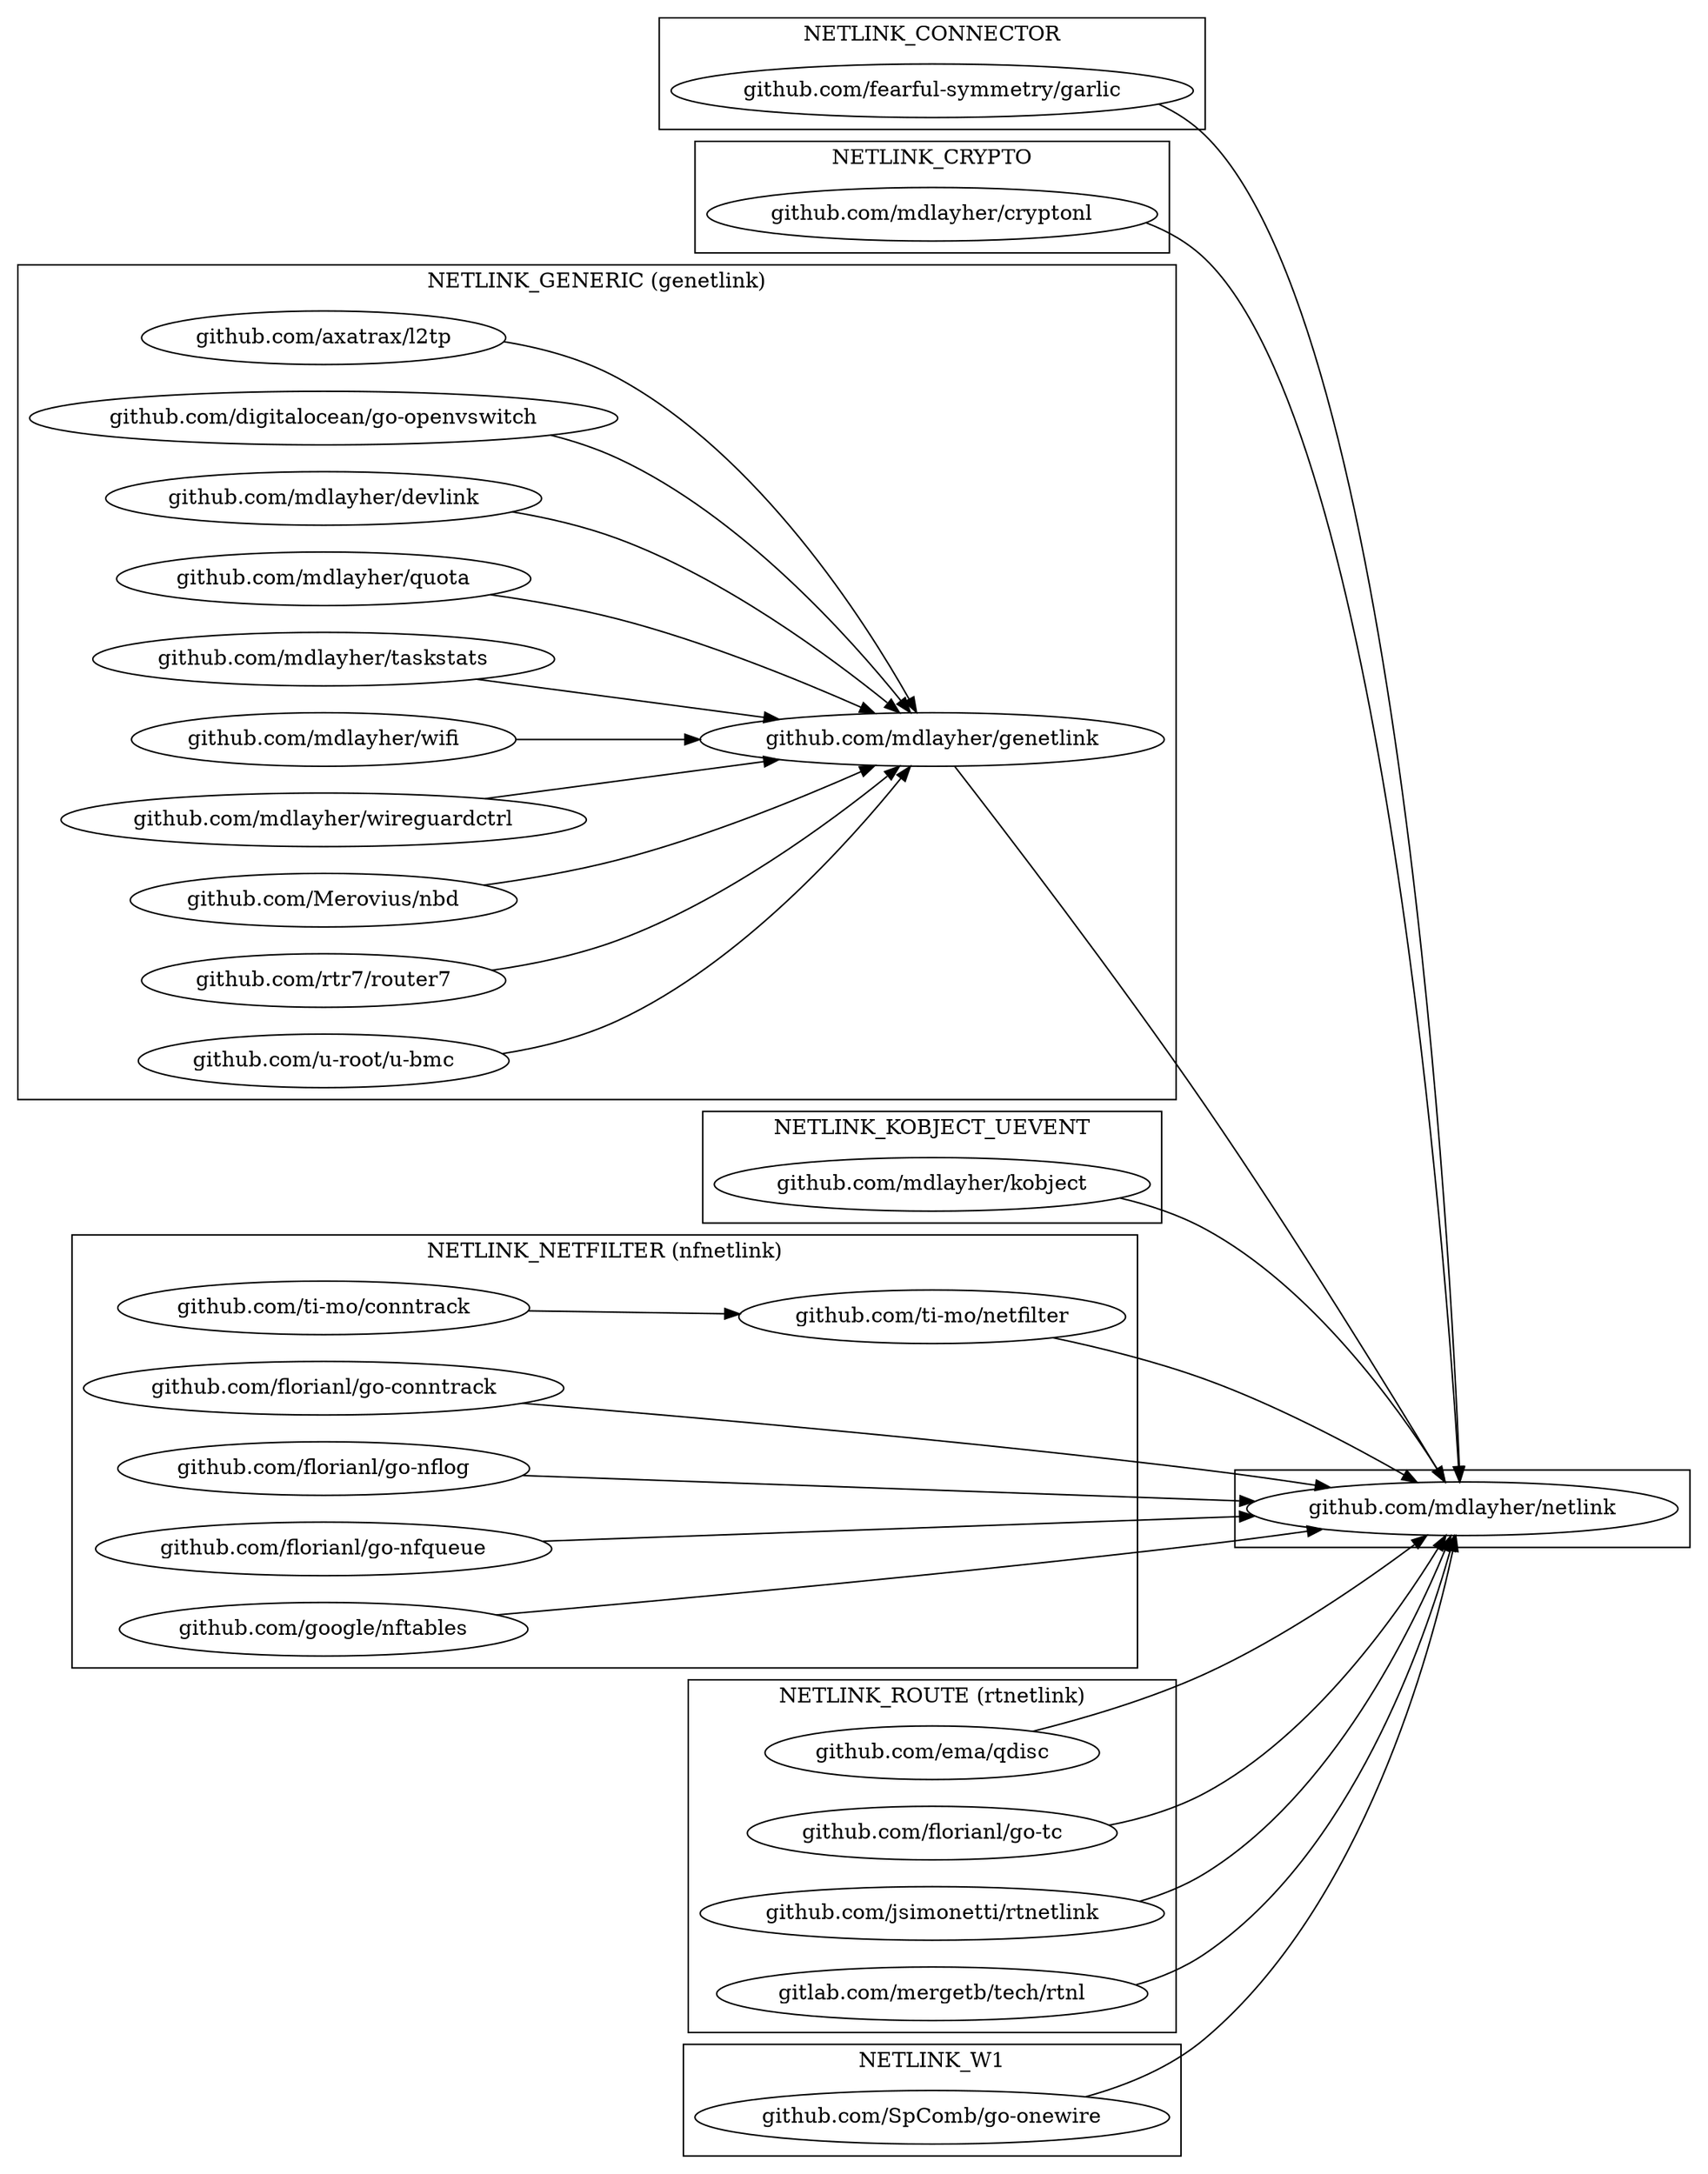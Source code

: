 digraph {
    rankdir = LR

    subgraph cluster_netlink {
        "github.com/mdlayher/netlink" [URL="https://github.com/mdlayher/netlink"]
    }

    subgraph cluster_connector {
        label = "NETLINK_CONNECTOR";

        {
            "github.com/fearful-symmetry/garlic" [URL="https://github.com/fearful-symmetry/garlic"]
        } -> "github.com/mdlayher/netlink"
    }

    subgraph cluster_crypto {
        label = "NETLINK_CRYPTO";

        {
            "github.com/mdlayher/cryptonl" [URL="https://github.com/mdlayher/cryptonl"]
        } -> "github.com/mdlayher/netlink"
    }

    subgraph cluster_generic {
        label = "NETLINK_GENERIC (genetlink)";
        "github.com/mdlayher/genetlink" [URL="https://github.com/mdlayher/genetlink"]
        "github.com/mdlayher/genetlink" -> "github.com/mdlayher/netlink"

        {   
            "github.com/axatrax/l2tp" [URL="https://github.com/axatrax/l2tp"]
            "github.com/digitalocean/go-openvswitch" [URL="https://github.com/digitalocean/go-openvswitch"]
            "github.com/mdlayher/devlink" [URL="https://github.com/mdlayher/devlink"]
            "github.com/mdlayher/quota" [URL="https://github.com/mdlayher/quota"]
            "github.com/mdlayher/taskstats" [URL="https://github.com/mdlayher/taskstats"]
            "github.com/mdlayher/wifi" [URL="https://github.com/mdlayher/wifi"]
            "github.com/mdlayher/wireguardctrl" [URL="https://github.com/mdlayher/wireguardctrl"]
            "github.com/Merovius/nbd" [URL="https://github.com/Merovius/nbd"]
            "github.com/rtr7/router7" [URL="https://github.com/rtr7/router7"]
            "github.com/u-root/u-bmc" [URL="https://github.com/u-root/u-bmc"]
        } -> "github.com/mdlayher/genetlink" 
    }

    subgraph cluster_kobject_uevent {
        label = "NETLINK_KOBJECT_UEVENT";

        {
            "github.com/mdlayher/kobject" [URL="https://github.com/mdlayher/kobject"]
        } -> "github.com/mdlayher/netlink"
    }

    subgraph cluster_netfilter {
        label = "NETLINK_NETFILTER (nfnetlink)";

        {
            "github.com/florianl/go-conntrack" [URL="https://github.com/florianl/go-conntrack"]
            "github.com/florianl/go-nflog" [URL="https://github.com/florianl/go-nflog"]
            "github.com/florianl/go-nfqueue" [URL="https://github.com/florianl/go-nfqueue"]
            "github.com/google/nftables" [URL="https://github.com/google/nftables"]
            "github.com/ti-mo/netfilter" [URL="https://github.com/ti-mo/netfilter"]
        } -> "github.com/mdlayher/netlink"

        {
            "github.com/ti-mo/conntrack"  [URL="https://github.com/ti-mo/conntrack"]
        } -> "github.com/ti-mo/netfilter"
    }

    subgraph cluster_route {
        label = "NETLINK_ROUTE (rtnetlink)";

        {
            "github.com/ema/qdisc" [URL="https://github.com/ema/qdisc"]
            "github.com/florianl/go-tc" [URL="https://github.com/florianl/go-tc"]
            "github.com/jsimonetti/rtnetlink" [URL="https://github.com/jsimonetti/rtnetlink"]
            "gitlab.com/mergetb/tech/rtnl" [URL="https://gitlab.com/mergetb/tech/rtnl"]
        } -> "github.com/mdlayher/netlink"
    }

    subgraph cluster_w1 {
        label = "NETLINK_W1";

        {
            "github.com/SpComb/go-onewire" [URL="https://github.com/SpComb/go-onewire"]
        } -> "github.com/mdlayher/netlink"
    }
}

